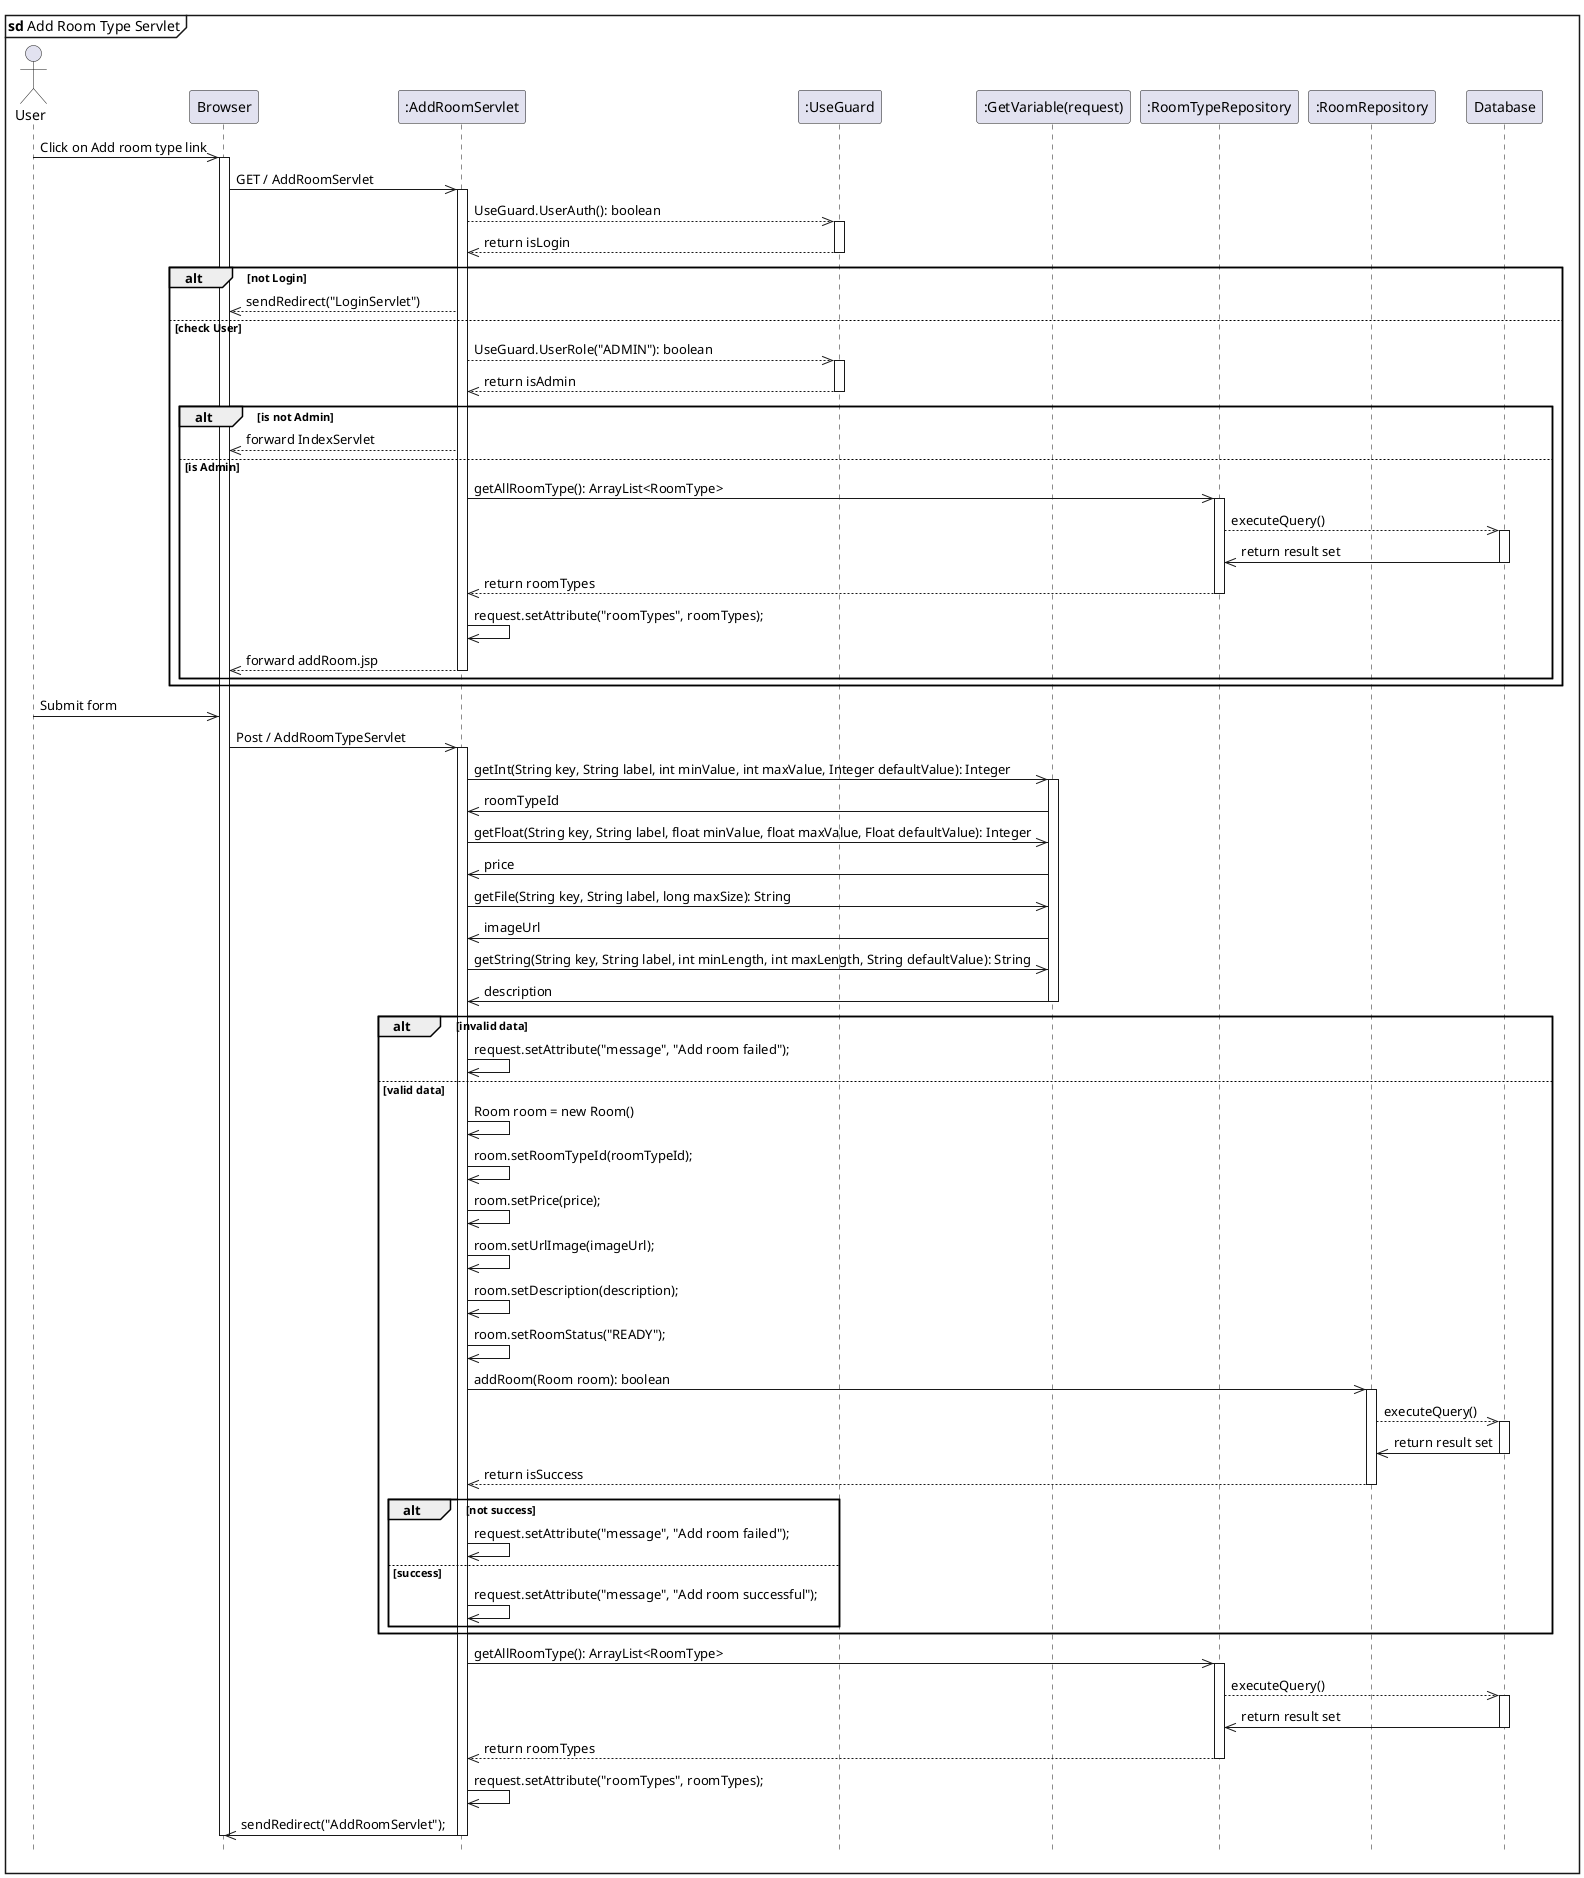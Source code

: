 @startuml addRoomTypeServlet

hide footbox
mainframe <b>sd</b> Add Room Type Servlet
actor User
participant "Browser" as Browser
participant ":AddRoomServlet" as AddRoomServlet
participant ":UseGuard" as UseGuard
participant ":GetVariable(request)" as GetVariable
participant ":RoomTypeRepository" as RoomTypeRepository
participant ":RoomRepository" as RoomRepository
participant "Database" as Database

User ->> Browser: Click on Add room type link
activate Browser
    Browser ->> AddRoomServlet: GET / AddRoomServlet
    activate AddRoomServlet
        AddRoomServlet -->> UseGuard: UseGuard.UserAuth(): boolean
        activate UseGuard 
            UseGuard -->> AddRoomServlet:return isLogin
        deactivate UseGuard

        alt not Login
            AddRoomServlet -->> Browser: sendRedirect("LoginServlet")
        else check User
            AddRoomServlet -->> UseGuard: UseGuard.UserRole("ADMIN"): boolean
            activate UseGuard 
                UseGuard -->> AddRoomServlet:return isAdmin
            deactivate UseGuard
            alt is not Admin
                AddRoomServlet -->> Browser: forward IndexServlet
            else is Admin
                AddRoomServlet ->> RoomTypeRepository: getAllRoomType(): ArrayList<RoomType> 
                activate RoomTypeRepository
                    RoomTypeRepository -->>  Database: executeQuery()
                        activate Database 
                            Database ->> RoomTypeRepository: return result set
                        deactivate Database
                    RoomTypeRepository -->> AddRoomServlet: return roomTypes
                deactivate RoomTypeRepository

                AddRoomServlet ->> AddRoomServlet: request.setAttribute("roomTypes", roomTypes);
                AddRoomServlet -->> Browser: forward addRoom.jsp           
        deactivate AddRoomServlet
            end
        end

User ->> Browser: Submit form
    Browser ->> AddRoomServlet: Post / AddRoomTypeServlet   
    activate AddRoomServlet
        AddRoomServlet ->> GetVariable: getInt(String key, String label, int minValue, int maxValue, Integer defaultValue): Integer
    activate GetVariable
        GetVariable ->> AddRoomServlet: roomTypeId

        AddRoomServlet ->> GetVariable: getFloat(String key, String label, float minValue, float maxValue, Float defaultValue): Integer
        GetVariable ->> AddRoomServlet: price

        AddRoomServlet ->> GetVariable: getFile(String key, String label, long maxSize): String
        GetVariable ->> AddRoomServlet: imageUrl

        AddRoomServlet ->> GetVariable: getString(String key, String label, int minLength, int maxLength, String defaultValue): String
        GetVariable ->> AddRoomServlet: description
    deactivate GetVariable

        alt invalid data 
            AddRoomServlet ->> AddRoomServlet: request.setAttribute("message", "Add room failed");
        else valid data
            AddRoomServlet ->> AddRoomServlet: Room room = new Room()
            AddRoomServlet ->> AddRoomServlet: room.setRoomTypeId(roomTypeId); 
            AddRoomServlet ->> AddRoomServlet: room.setPrice(price); 
            AddRoomServlet ->> AddRoomServlet: room.setUrlImage(imageUrl); 
            AddRoomServlet ->> AddRoomServlet: room.setDescription(description); 
            AddRoomServlet ->> AddRoomServlet: room.setRoomStatus("READY"); 

            AddRoomServlet ->> RoomRepository: addRoom(Room room): boolean
            activate RoomRepository
                RoomRepository -->>  Database: executeQuery()
                    activate Database 
                        Database ->> RoomRepository: return result set
                    deactivate Database
                RoomRepository -->> AddRoomServlet: return isSuccess
            deactivate RoomRepository
            alt not success 
                AddRoomServlet ->> AddRoomServlet: request.setAttribute("message", "Add room failed");
            else success
                AddRoomServlet ->> AddRoomServlet: request.setAttribute("message", "Add room successful");
            end
        end
        AddRoomServlet ->> RoomTypeRepository: getAllRoomType(): ArrayList<RoomType> 
            activate RoomTypeRepository
                RoomTypeRepository -->>  Database: executeQuery()
                    activate Database 
                        Database ->> RoomTypeRepository: return result set
                    deactivate Database
                RoomTypeRepository -->> AddRoomServlet: return roomTypes
            deactivate RoomTypeRepository
        AddRoomServlet ->> AddRoomServlet: request.setAttribute("roomTypes", roomTypes);
        AddRoomServlet ->> Browser: sendRedirect("AddRoomServlet");

    deactivate AddRoomServlet
deactivate Browser